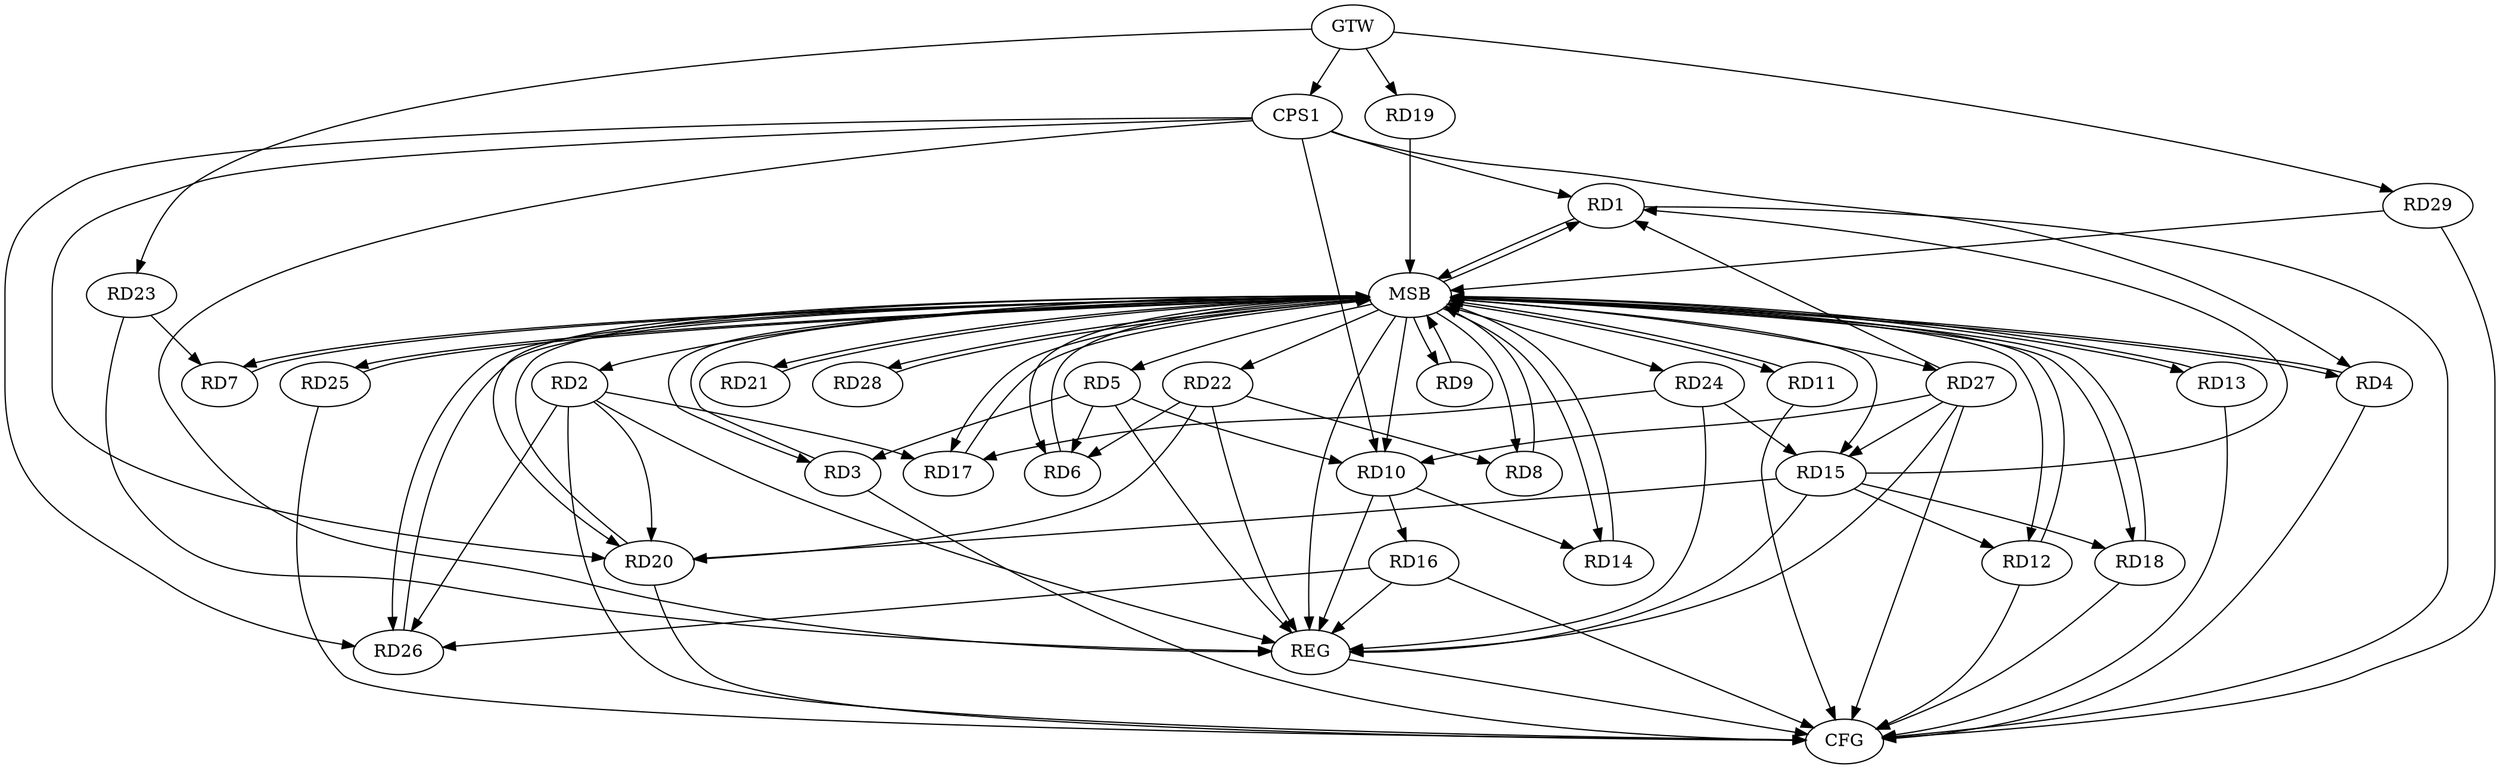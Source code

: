strict digraph G {
  RD1 [ label="RD1" ];
  RD2 [ label="RD2" ];
  RD3 [ label="RD3" ];
  RD4 [ label="RD4" ];
  RD5 [ label="RD5" ];
  RD6 [ label="RD6" ];
  RD7 [ label="RD7" ];
  RD8 [ label="RD8" ];
  RD9 [ label="RD9" ];
  RD10 [ label="RD10" ];
  RD11 [ label="RD11" ];
  RD12 [ label="RD12" ];
  RD13 [ label="RD13" ];
  RD14 [ label="RD14" ];
  RD15 [ label="RD15" ];
  RD16 [ label="RD16" ];
  RD17 [ label="RD17" ];
  RD18 [ label="RD18" ];
  RD19 [ label="RD19" ];
  RD20 [ label="RD20" ];
  RD21 [ label="RD21" ];
  RD22 [ label="RD22" ];
  RD23 [ label="RD23" ];
  RD24 [ label="RD24" ];
  RD25 [ label="RD25" ];
  RD26 [ label="RD26" ];
  RD27 [ label="RD27" ];
  RD28 [ label="RD28" ];
  RD29 [ label="RD29" ];
  CPS1 [ label="CPS1" ];
  GTW [ label="GTW" ];
  REG [ label="REG" ];
  MSB [ label="MSB" ];
  CFG [ label="CFG" ];
  RD15 -> RD1;
  RD27 -> RD1;
  RD2 -> RD17;
  RD2 -> RD20;
  RD2 -> RD26;
  RD5 -> RD3;
  RD5 -> RD6;
  RD5 -> RD10;
  RD22 -> RD6;
  RD23 -> RD7;
  RD22 -> RD8;
  RD10 -> RD14;
  RD10 -> RD16;
  RD27 -> RD10;
  RD15 -> RD12;
  RD15 -> RD18;
  RD15 -> RD20;
  RD24 -> RD15;
  RD27 -> RD15;
  RD16 -> RD26;
  RD24 -> RD17;
  RD22 -> RD20;
  CPS1 -> RD4;
  CPS1 -> RD26;
  CPS1 -> RD1;
  CPS1 -> RD10;
  CPS1 -> RD20;
  GTW -> RD19;
  GTW -> RD23;
  GTW -> RD29;
  GTW -> CPS1;
  RD2 -> REG;
  RD5 -> REG;
  RD10 -> REG;
  RD15 -> REG;
  RD16 -> REG;
  RD22 -> REG;
  RD23 -> REG;
  RD24 -> REG;
  RD27 -> REG;
  CPS1 -> REG;
  RD1 -> MSB;
  MSB -> RD7;
  MSB -> RD14;
  MSB -> REG;
  RD3 -> MSB;
  MSB -> RD17;
  MSB -> RD25;
  MSB -> RD27;
  RD4 -> MSB;
  RD6 -> MSB;
  RD7 -> MSB;
  MSB -> RD6;
  MSB -> RD11;
  RD8 -> MSB;
  MSB -> RD26;
  RD9 -> MSB;
  MSB -> RD20;
  MSB -> RD24;
  RD11 -> MSB;
  MSB -> RD4;
  RD12 -> MSB;
  MSB -> RD9;
  RD13 -> MSB;
  MSB -> RD21;
  MSB -> RD22;
  RD14 -> MSB;
  MSB -> RD1;
  MSB -> RD12;
  MSB -> RD28;
  RD17 -> MSB;
  MSB -> RD2;
  MSB -> RD3;
  MSB -> RD8;
  RD18 -> MSB;
  MSB -> RD10;
  RD19 -> MSB;
  RD20 -> MSB;
  MSB -> RD15;
  RD21 -> MSB;
  RD25 -> MSB;
  RD26 -> MSB;
  MSB -> RD5;
  RD28 -> MSB;
  MSB -> RD18;
  RD29 -> MSB;
  MSB -> RD13;
  RD2 -> CFG;
  RD3 -> CFG;
  RD11 -> CFG;
  RD18 -> CFG;
  RD13 -> CFG;
  RD25 -> CFG;
  RD4 -> CFG;
  RD1 -> CFG;
  RD27 -> CFG;
  RD12 -> CFG;
  RD20 -> CFG;
  RD29 -> CFG;
  RD16 -> CFG;
  REG -> CFG;
}
